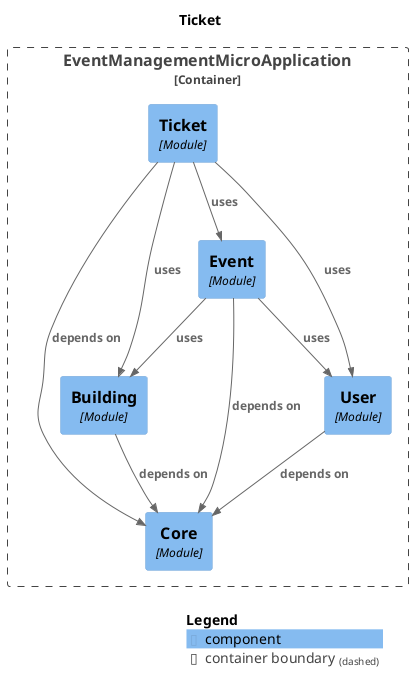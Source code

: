 @startuml
set separator none
title Ticket

top to bottom direction

!include <C4/C4>
!include <C4/C4_Context>
!include <C4/C4_Component>

Container_Boundary("EventManagementMicroApplication.EventManagementMicroApplication_boundary", "EventManagementMicroApplication", $tags="") {
  Component(EventManagementMicroApplication.EventManagementMicroApplication.Core, "Core", $techn="Module", $descr="", $tags="", $link="")
  Component(EventManagementMicroApplication.EventManagementMicroApplication.Building, "Building", $techn="Module", $descr="", $tags="", $link="")
  Component(EventManagementMicroApplication.EventManagementMicroApplication.User, "User", $techn="Module", $descr="", $tags="", $link="")
  Component(EventManagementMicroApplication.EventManagementMicroApplication.Event, "Event", $techn="Module", $descr="", $tags="", $link="")
  Component(EventManagementMicroApplication.EventManagementMicroApplication.Ticket, "Ticket", $techn="Module", $descr="", $tags="", $link="")
}

Rel(EventManagementMicroApplication.EventManagementMicroApplication.Ticket, EventManagementMicroApplication.EventManagementMicroApplication.Core, "depends on", $techn="", $tags="", $link="")
Rel(EventManagementMicroApplication.EventManagementMicroApplication.Ticket, EventManagementMicroApplication.EventManagementMicroApplication.User, "uses", $techn="", $tags="", $link="")
Rel(EventManagementMicroApplication.EventManagementMicroApplication.Ticket, EventManagementMicroApplication.EventManagementMicroApplication.Event, "uses", $techn="", $tags="", $link="")
Rel(EventManagementMicroApplication.EventManagementMicroApplication.Ticket, EventManagementMicroApplication.EventManagementMicroApplication.Building, "uses", $techn="", $tags="", $link="")
Rel(EventManagementMicroApplication.EventManagementMicroApplication.Event, EventManagementMicroApplication.EventManagementMicroApplication.Core, "depends on", $techn="", $tags="", $link="")
Rel(EventManagementMicroApplication.EventManagementMicroApplication.Event, EventManagementMicroApplication.EventManagementMicroApplication.Building, "uses", $techn="", $tags="", $link="")
Rel(EventManagementMicroApplication.EventManagementMicroApplication.Event, EventManagementMicroApplication.EventManagementMicroApplication.User, "uses", $techn="", $tags="", $link="")
Rel(EventManagementMicroApplication.EventManagementMicroApplication.User, EventManagementMicroApplication.EventManagementMicroApplication.Core, "depends on", $techn="", $tags="", $link="")
Rel(EventManagementMicroApplication.EventManagementMicroApplication.Building, EventManagementMicroApplication.EventManagementMicroApplication.Core, "depends on", $techn="", $tags="", $link="")

SHOW_LEGEND(true)
@enduml